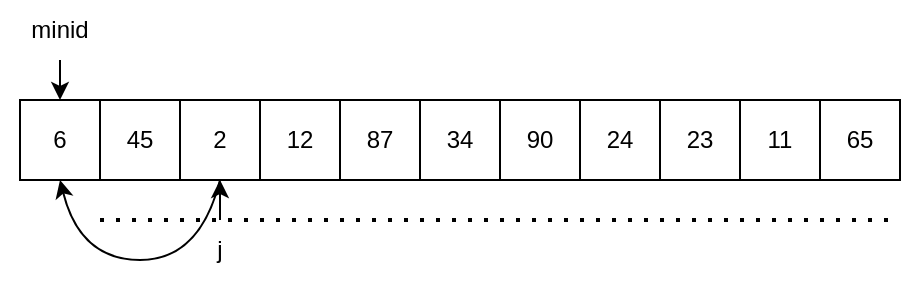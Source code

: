 <mxfile version="22.1.11" type="device">
  <diagram name="第 1 页" id="tF0JGiltxfxcy0fXxHH1">
    <mxGraphModel dx="794" dy="519" grid="1" gridSize="10" guides="1" tooltips="1" connect="1" arrows="1" fold="1" page="1" pageScale="1" pageWidth="827" pageHeight="1169" math="0" shadow="0">
      <root>
        <mxCell id="0" />
        <mxCell id="1" parent="0" />
        <mxCell id="rbV1nmoBrbP2CvvjNe12-2" value="34" style="rounded=0;whiteSpace=wrap;html=1;fillColor=none;" vertex="1" parent="1">
          <mxGeometry x="120" y="200" width="440" height="40" as="geometry" />
        </mxCell>
        <mxCell id="rbV1nmoBrbP2CvvjNe12-4" value="6" style="rounded=0;whiteSpace=wrap;html=1;fillColor=none;" vertex="1" parent="1">
          <mxGeometry x="120" y="200" width="40" height="40" as="geometry" />
        </mxCell>
        <mxCell id="rbV1nmoBrbP2CvvjNe12-5" value="45" style="rounded=0;whiteSpace=wrap;html=1;fillColor=none;" vertex="1" parent="1">
          <mxGeometry x="160" y="200" width="40" height="40" as="geometry" />
        </mxCell>
        <mxCell id="rbV1nmoBrbP2CvvjNe12-7" value="2" style="rounded=0;whiteSpace=wrap;html=1;fillColor=none;" vertex="1" parent="1">
          <mxGeometry x="200" y="200" width="40" height="40" as="geometry" />
        </mxCell>
        <mxCell id="rbV1nmoBrbP2CvvjNe12-8" value="12" style="rounded=0;whiteSpace=wrap;html=1;fillColor=none;" vertex="1" parent="1">
          <mxGeometry x="240" y="200" width="40" height="40" as="geometry" />
        </mxCell>
        <mxCell id="rbV1nmoBrbP2CvvjNe12-10" value="87" style="rounded=0;whiteSpace=wrap;html=1;fillColor=none;" vertex="1" parent="1">
          <mxGeometry x="280" y="200" width="40" height="40" as="geometry" />
        </mxCell>
        <mxCell id="rbV1nmoBrbP2CvvjNe12-11" value="90" style="rounded=0;whiteSpace=wrap;html=1;fillColor=none;" vertex="1" parent="1">
          <mxGeometry x="360" y="200" width="40" height="40" as="geometry" />
        </mxCell>
        <mxCell id="rbV1nmoBrbP2CvvjNe12-12" value="23" style="rounded=0;whiteSpace=wrap;html=1;fillColor=none;" vertex="1" parent="1">
          <mxGeometry x="440" y="200" width="40" height="40" as="geometry" />
        </mxCell>
        <mxCell id="rbV1nmoBrbP2CvvjNe12-13" value="65" style="rounded=0;whiteSpace=wrap;html=1;fillColor=none;" vertex="1" parent="1">
          <mxGeometry x="520" y="200" width="40" height="40" as="geometry" />
        </mxCell>
        <mxCell id="rbV1nmoBrbP2CvvjNe12-14" value="24" style="rounded=0;whiteSpace=wrap;html=1;fillColor=none;" vertex="1" parent="1">
          <mxGeometry x="400" y="200" width="40" height="40" as="geometry" />
        </mxCell>
        <mxCell id="rbV1nmoBrbP2CvvjNe12-15" value="11" style="rounded=0;whiteSpace=wrap;html=1;fillColor=none;" vertex="1" parent="1">
          <mxGeometry x="480" y="200" width="40" height="40" as="geometry" />
        </mxCell>
        <mxCell id="rbV1nmoBrbP2CvvjNe12-16" value="" style="endArrow=classic;html=1;rounded=0;entryX=0.5;entryY=0;entryDx=0;entryDy=0;" edge="1" parent="1" target="rbV1nmoBrbP2CvvjNe12-4">
          <mxGeometry width="50" height="50" relative="1" as="geometry">
            <mxPoint x="140" y="180" as="sourcePoint" />
            <mxPoint x="430" y="140" as="targetPoint" />
          </mxGeometry>
        </mxCell>
        <mxCell id="rbV1nmoBrbP2CvvjNe12-17" value="minid" style="text;html=1;strokeColor=none;fillColor=none;align=center;verticalAlign=middle;whiteSpace=wrap;rounded=0;" vertex="1" parent="1">
          <mxGeometry x="110" y="150" width="60" height="30" as="geometry" />
        </mxCell>
        <mxCell id="rbV1nmoBrbP2CvvjNe12-18" value="" style="endArrow=classic;html=1;rounded=0;entryX=0.5;entryY=1;entryDx=0;entryDy=0;exitX=0.5;exitY=0;exitDx=0;exitDy=0;" edge="1" parent="1" source="rbV1nmoBrbP2CvvjNe12-20" target="rbV1nmoBrbP2CvvjNe12-7">
          <mxGeometry width="50" height="50" relative="1" as="geometry">
            <mxPoint x="180" y="260" as="sourcePoint" />
            <mxPoint x="430" y="140" as="targetPoint" />
          </mxGeometry>
        </mxCell>
        <mxCell id="rbV1nmoBrbP2CvvjNe12-20" value="j" style="text;html=1;strokeColor=none;fillColor=none;align=center;verticalAlign=middle;whiteSpace=wrap;rounded=0;" vertex="1" parent="1">
          <mxGeometry x="190" y="260" width="60" height="30" as="geometry" />
        </mxCell>
        <mxCell id="rbV1nmoBrbP2CvvjNe12-22" value="" style="endArrow=none;dashed=1;html=1;dashPattern=1 3;strokeWidth=2;rounded=0;" edge="1" parent="1">
          <mxGeometry width="50" height="50" relative="1" as="geometry">
            <mxPoint x="160" y="260" as="sourcePoint" />
            <mxPoint x="560" y="260" as="targetPoint" />
          </mxGeometry>
        </mxCell>
        <mxCell id="rbV1nmoBrbP2CvvjNe12-27" value="" style="curved=1;endArrow=classic;html=1;rounded=0;exitX=0.5;exitY=1;exitDx=0;exitDy=0;entryX=0.5;entryY=1;entryDx=0;entryDy=0;" edge="1" parent="1" source="rbV1nmoBrbP2CvvjNe12-7" target="rbV1nmoBrbP2CvvjNe12-4">
          <mxGeometry width="50" height="50" relative="1" as="geometry">
            <mxPoint x="380" y="190" as="sourcePoint" />
            <mxPoint x="430" y="140" as="targetPoint" />
            <Array as="points">
              <mxPoint x="210" y="280" />
              <mxPoint x="150" y="280" />
            </Array>
          </mxGeometry>
        </mxCell>
      </root>
    </mxGraphModel>
  </diagram>
</mxfile>
